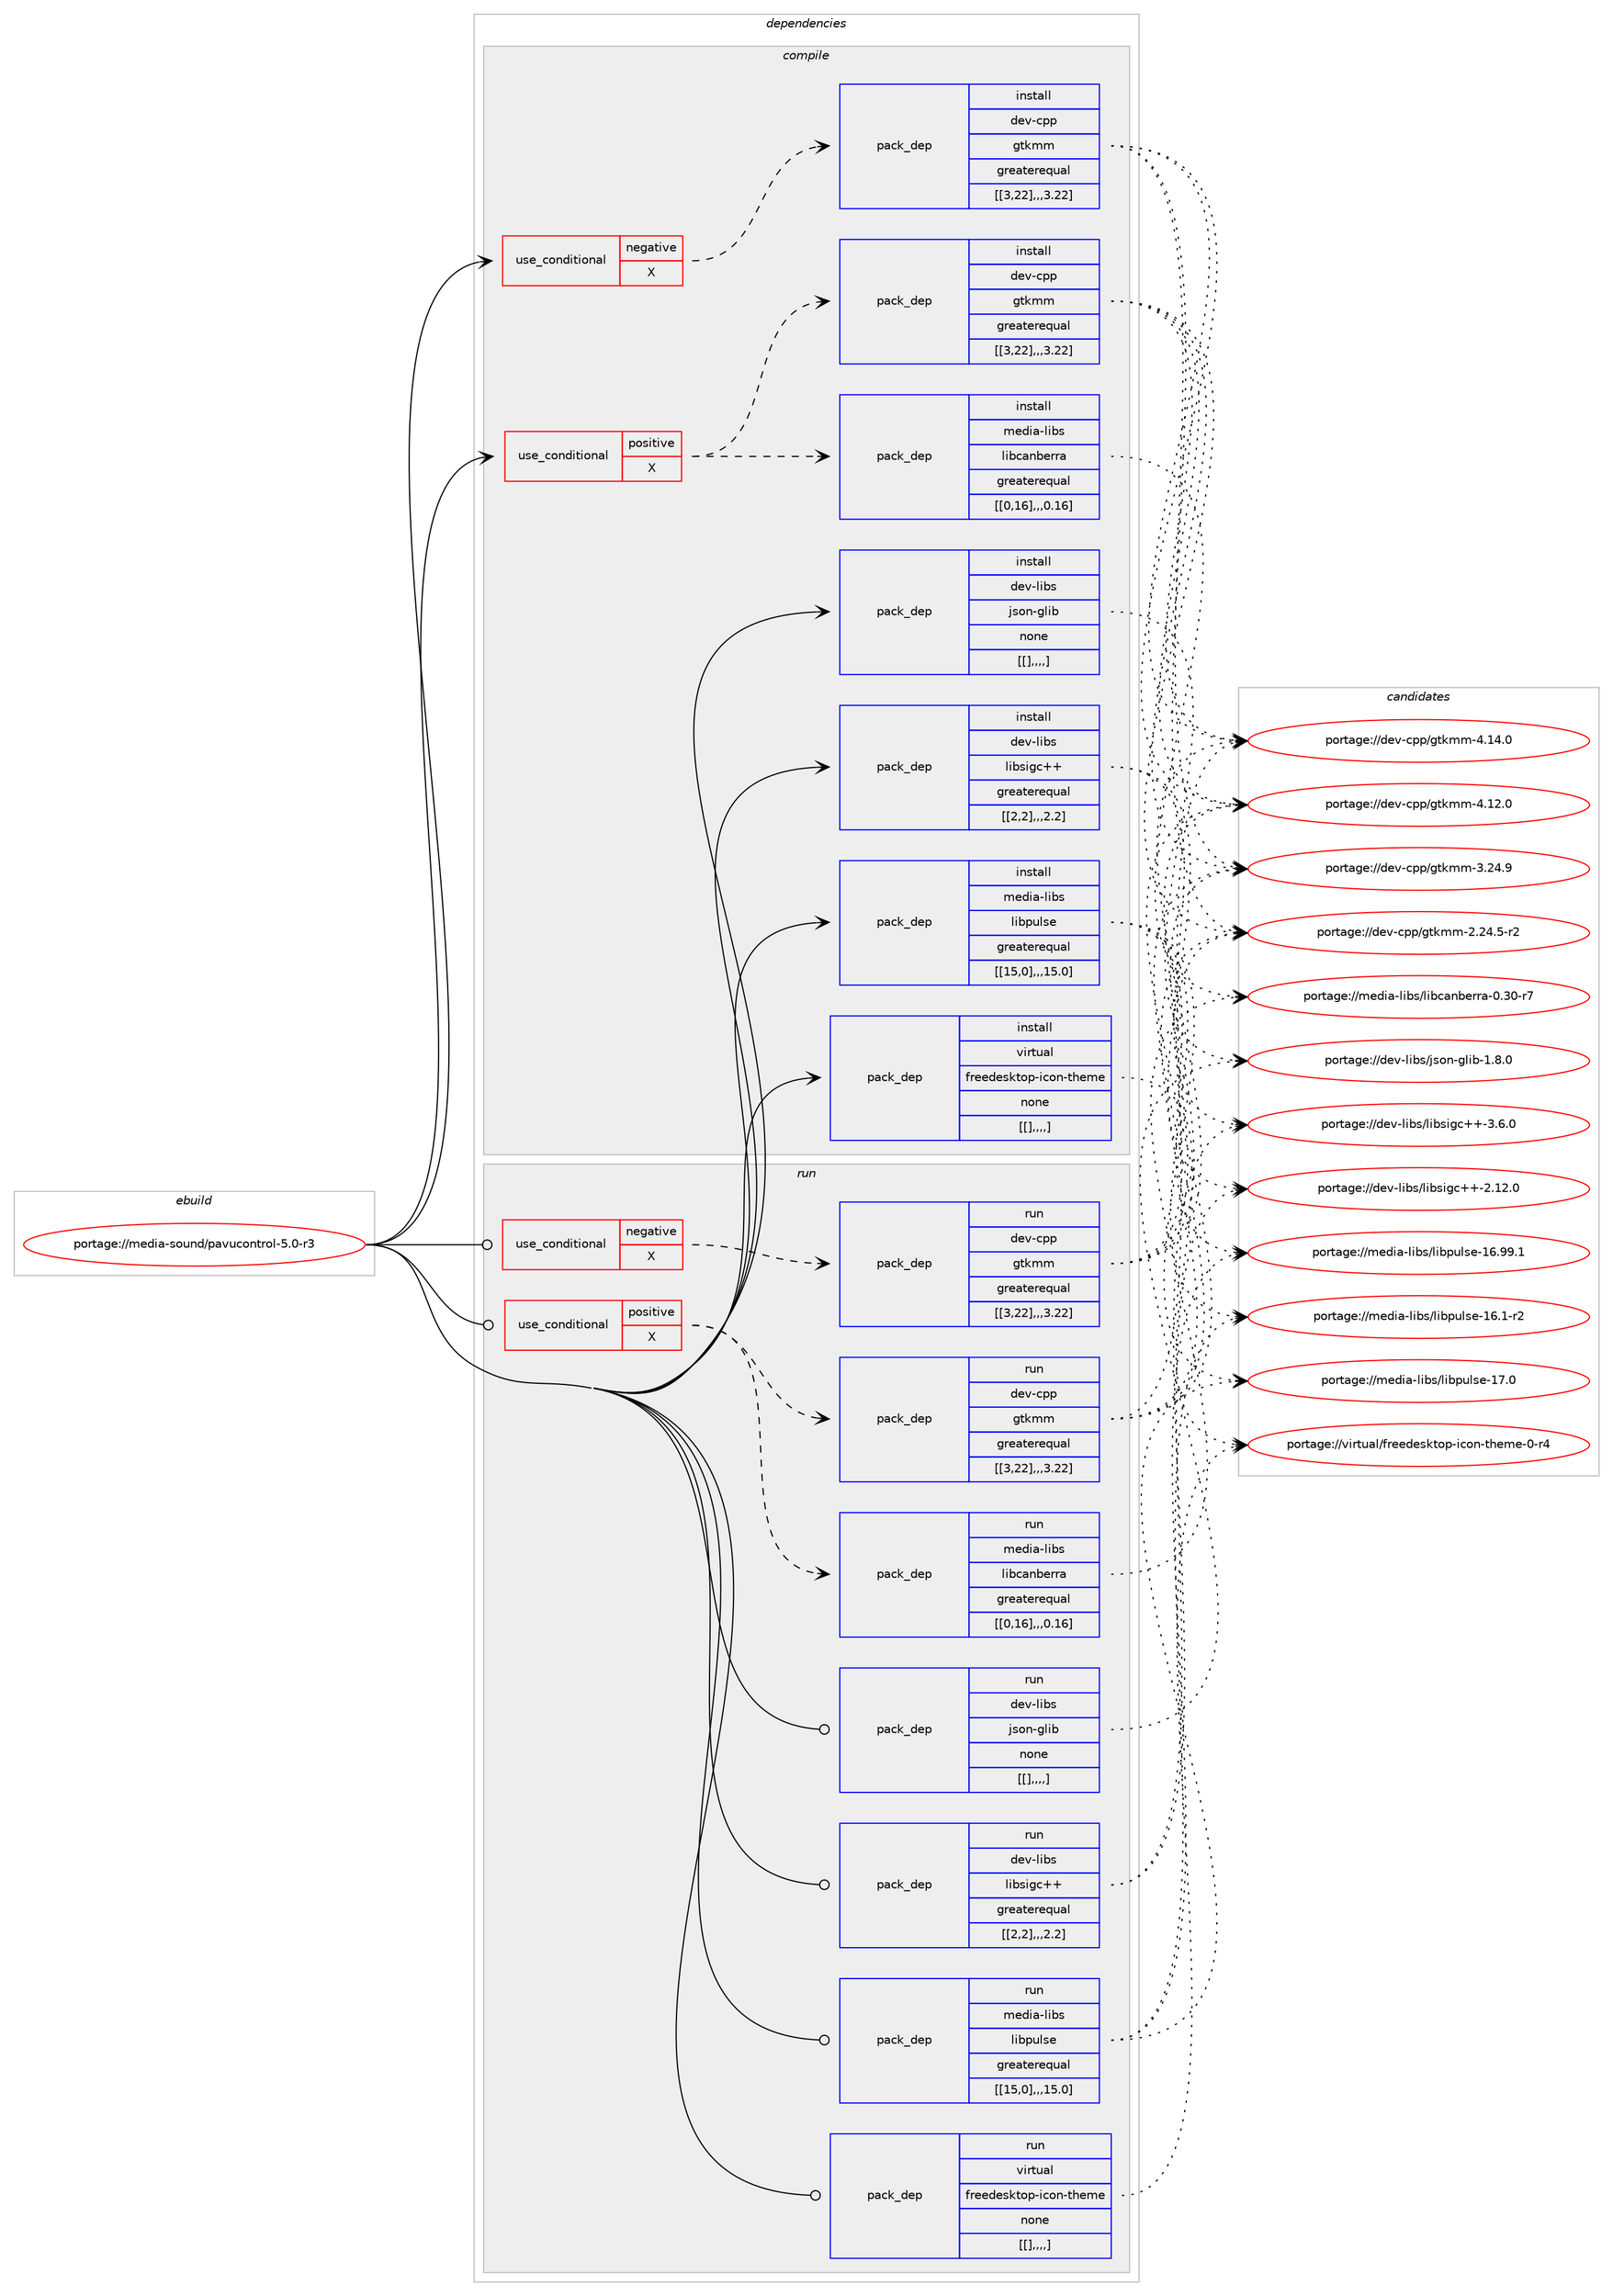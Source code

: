 digraph prolog {

# *************
# Graph options
# *************

newrank=true;
concentrate=true;
compound=true;
graph [rankdir=LR,fontname=Helvetica,fontsize=10,ranksep=1.5];#, ranksep=2.5, nodesep=0.2];
edge  [arrowhead=vee];
node  [fontname=Helvetica,fontsize=10];

# **********
# The ebuild
# **********

subgraph cluster_leftcol {
color=gray;
label=<<i>ebuild</i>>;
id [label="portage://media-sound/pavucontrol-5.0-r3", color=red, width=4, href="../media-sound/pavucontrol-5.0-r3.svg"];
}

# ****************
# The dependencies
# ****************

subgraph cluster_midcol {
color=gray;
label=<<i>dependencies</i>>;
subgraph cluster_compile {
fillcolor="#eeeeee";
style=filled;
label=<<i>compile</i>>;
subgraph cond84801 {
dependency336057 [label=<<TABLE BORDER="0" CELLBORDER="1" CELLSPACING="0" CELLPADDING="4"><TR><TD ROWSPAN="3" CELLPADDING="10">use_conditional</TD></TR><TR><TD>negative</TD></TR><TR><TD>X</TD></TR></TABLE>>, shape=none, color=red];
subgraph pack248616 {
dependency336058 [label=<<TABLE BORDER="0" CELLBORDER="1" CELLSPACING="0" CELLPADDING="4" WIDTH="220"><TR><TD ROWSPAN="6" CELLPADDING="30">pack_dep</TD></TR><TR><TD WIDTH="110">install</TD></TR><TR><TD>dev-cpp</TD></TR><TR><TD>gtkmm</TD></TR><TR><TD>greaterequal</TD></TR><TR><TD>[[3,22],,,3.22]</TD></TR></TABLE>>, shape=none, color=blue];
}
dependency336057:e -> dependency336058:w [weight=20,style="dashed",arrowhead="vee"];
}
id:e -> dependency336057:w [weight=20,style="solid",arrowhead="vee"];
subgraph cond84802 {
dependency336059 [label=<<TABLE BORDER="0" CELLBORDER="1" CELLSPACING="0" CELLPADDING="4"><TR><TD ROWSPAN="3" CELLPADDING="10">use_conditional</TD></TR><TR><TD>positive</TD></TR><TR><TD>X</TD></TR></TABLE>>, shape=none, color=red];
subgraph pack248617 {
dependency336060 [label=<<TABLE BORDER="0" CELLBORDER="1" CELLSPACING="0" CELLPADDING="4" WIDTH="220"><TR><TD ROWSPAN="6" CELLPADDING="30">pack_dep</TD></TR><TR><TD WIDTH="110">install</TD></TR><TR><TD>dev-cpp</TD></TR><TR><TD>gtkmm</TD></TR><TR><TD>greaterequal</TD></TR><TR><TD>[[3,22],,,3.22]</TD></TR></TABLE>>, shape=none, color=blue];
}
dependency336059:e -> dependency336060:w [weight=20,style="dashed",arrowhead="vee"];
subgraph pack248618 {
dependency336061 [label=<<TABLE BORDER="0" CELLBORDER="1" CELLSPACING="0" CELLPADDING="4" WIDTH="220"><TR><TD ROWSPAN="6" CELLPADDING="30">pack_dep</TD></TR><TR><TD WIDTH="110">install</TD></TR><TR><TD>media-libs</TD></TR><TR><TD>libcanberra</TD></TR><TR><TD>greaterequal</TD></TR><TR><TD>[[0,16],,,0.16]</TD></TR></TABLE>>, shape=none, color=blue];
}
dependency336059:e -> dependency336061:w [weight=20,style="dashed",arrowhead="vee"];
}
id:e -> dependency336059:w [weight=20,style="solid",arrowhead="vee"];
subgraph pack248619 {
dependency336062 [label=<<TABLE BORDER="0" CELLBORDER="1" CELLSPACING="0" CELLPADDING="4" WIDTH="220"><TR><TD ROWSPAN="6" CELLPADDING="30">pack_dep</TD></TR><TR><TD WIDTH="110">install</TD></TR><TR><TD>dev-libs</TD></TR><TR><TD>json-glib</TD></TR><TR><TD>none</TD></TR><TR><TD>[[],,,,]</TD></TR></TABLE>>, shape=none, color=blue];
}
id:e -> dependency336062:w [weight=20,style="solid",arrowhead="vee"];
subgraph pack248620 {
dependency336063 [label=<<TABLE BORDER="0" CELLBORDER="1" CELLSPACING="0" CELLPADDING="4" WIDTH="220"><TR><TD ROWSPAN="6" CELLPADDING="30">pack_dep</TD></TR><TR><TD WIDTH="110">install</TD></TR><TR><TD>dev-libs</TD></TR><TR><TD>libsigc++</TD></TR><TR><TD>greaterequal</TD></TR><TR><TD>[[2,2],,,2.2]</TD></TR></TABLE>>, shape=none, color=blue];
}
id:e -> dependency336063:w [weight=20,style="solid",arrowhead="vee"];
subgraph pack248621 {
dependency336064 [label=<<TABLE BORDER="0" CELLBORDER="1" CELLSPACING="0" CELLPADDING="4" WIDTH="220"><TR><TD ROWSPAN="6" CELLPADDING="30">pack_dep</TD></TR><TR><TD WIDTH="110">install</TD></TR><TR><TD>media-libs</TD></TR><TR><TD>libpulse</TD></TR><TR><TD>greaterequal</TD></TR><TR><TD>[[15,0],,,15.0]</TD></TR></TABLE>>, shape=none, color=blue];
}
id:e -> dependency336064:w [weight=20,style="solid",arrowhead="vee"];
subgraph pack248622 {
dependency336065 [label=<<TABLE BORDER="0" CELLBORDER="1" CELLSPACING="0" CELLPADDING="4" WIDTH="220"><TR><TD ROWSPAN="6" CELLPADDING="30">pack_dep</TD></TR><TR><TD WIDTH="110">install</TD></TR><TR><TD>virtual</TD></TR><TR><TD>freedesktop-icon-theme</TD></TR><TR><TD>none</TD></TR><TR><TD>[[],,,,]</TD></TR></TABLE>>, shape=none, color=blue];
}
id:e -> dependency336065:w [weight=20,style="solid",arrowhead="vee"];
}
subgraph cluster_compileandrun {
fillcolor="#eeeeee";
style=filled;
label=<<i>compile and run</i>>;
}
subgraph cluster_run {
fillcolor="#eeeeee";
style=filled;
label=<<i>run</i>>;
subgraph cond84803 {
dependency336066 [label=<<TABLE BORDER="0" CELLBORDER="1" CELLSPACING="0" CELLPADDING="4"><TR><TD ROWSPAN="3" CELLPADDING="10">use_conditional</TD></TR><TR><TD>negative</TD></TR><TR><TD>X</TD></TR></TABLE>>, shape=none, color=red];
subgraph pack248623 {
dependency336067 [label=<<TABLE BORDER="0" CELLBORDER="1" CELLSPACING="0" CELLPADDING="4" WIDTH="220"><TR><TD ROWSPAN="6" CELLPADDING="30">pack_dep</TD></TR><TR><TD WIDTH="110">run</TD></TR><TR><TD>dev-cpp</TD></TR><TR><TD>gtkmm</TD></TR><TR><TD>greaterequal</TD></TR><TR><TD>[[3,22],,,3.22]</TD></TR></TABLE>>, shape=none, color=blue];
}
dependency336066:e -> dependency336067:w [weight=20,style="dashed",arrowhead="vee"];
}
id:e -> dependency336066:w [weight=20,style="solid",arrowhead="odot"];
subgraph cond84804 {
dependency336068 [label=<<TABLE BORDER="0" CELLBORDER="1" CELLSPACING="0" CELLPADDING="4"><TR><TD ROWSPAN="3" CELLPADDING="10">use_conditional</TD></TR><TR><TD>positive</TD></TR><TR><TD>X</TD></TR></TABLE>>, shape=none, color=red];
subgraph pack248624 {
dependency336069 [label=<<TABLE BORDER="0" CELLBORDER="1" CELLSPACING="0" CELLPADDING="4" WIDTH="220"><TR><TD ROWSPAN="6" CELLPADDING="30">pack_dep</TD></TR><TR><TD WIDTH="110">run</TD></TR><TR><TD>dev-cpp</TD></TR><TR><TD>gtkmm</TD></TR><TR><TD>greaterequal</TD></TR><TR><TD>[[3,22],,,3.22]</TD></TR></TABLE>>, shape=none, color=blue];
}
dependency336068:e -> dependency336069:w [weight=20,style="dashed",arrowhead="vee"];
subgraph pack248625 {
dependency336070 [label=<<TABLE BORDER="0" CELLBORDER="1" CELLSPACING="0" CELLPADDING="4" WIDTH="220"><TR><TD ROWSPAN="6" CELLPADDING="30">pack_dep</TD></TR><TR><TD WIDTH="110">run</TD></TR><TR><TD>media-libs</TD></TR><TR><TD>libcanberra</TD></TR><TR><TD>greaterequal</TD></TR><TR><TD>[[0,16],,,0.16]</TD></TR></TABLE>>, shape=none, color=blue];
}
dependency336068:e -> dependency336070:w [weight=20,style="dashed",arrowhead="vee"];
}
id:e -> dependency336068:w [weight=20,style="solid",arrowhead="odot"];
subgraph pack248626 {
dependency336071 [label=<<TABLE BORDER="0" CELLBORDER="1" CELLSPACING="0" CELLPADDING="4" WIDTH="220"><TR><TD ROWSPAN="6" CELLPADDING="30">pack_dep</TD></TR><TR><TD WIDTH="110">run</TD></TR><TR><TD>dev-libs</TD></TR><TR><TD>json-glib</TD></TR><TR><TD>none</TD></TR><TR><TD>[[],,,,]</TD></TR></TABLE>>, shape=none, color=blue];
}
id:e -> dependency336071:w [weight=20,style="solid",arrowhead="odot"];
subgraph pack248627 {
dependency336072 [label=<<TABLE BORDER="0" CELLBORDER="1" CELLSPACING="0" CELLPADDING="4" WIDTH="220"><TR><TD ROWSPAN="6" CELLPADDING="30">pack_dep</TD></TR><TR><TD WIDTH="110">run</TD></TR><TR><TD>dev-libs</TD></TR><TR><TD>libsigc++</TD></TR><TR><TD>greaterequal</TD></TR><TR><TD>[[2,2],,,2.2]</TD></TR></TABLE>>, shape=none, color=blue];
}
id:e -> dependency336072:w [weight=20,style="solid",arrowhead="odot"];
subgraph pack248628 {
dependency336073 [label=<<TABLE BORDER="0" CELLBORDER="1" CELLSPACING="0" CELLPADDING="4" WIDTH="220"><TR><TD ROWSPAN="6" CELLPADDING="30">pack_dep</TD></TR><TR><TD WIDTH="110">run</TD></TR><TR><TD>media-libs</TD></TR><TR><TD>libpulse</TD></TR><TR><TD>greaterequal</TD></TR><TR><TD>[[15,0],,,15.0]</TD></TR></TABLE>>, shape=none, color=blue];
}
id:e -> dependency336073:w [weight=20,style="solid",arrowhead="odot"];
subgraph pack248629 {
dependency336074 [label=<<TABLE BORDER="0" CELLBORDER="1" CELLSPACING="0" CELLPADDING="4" WIDTH="220"><TR><TD ROWSPAN="6" CELLPADDING="30">pack_dep</TD></TR><TR><TD WIDTH="110">run</TD></TR><TR><TD>virtual</TD></TR><TR><TD>freedesktop-icon-theme</TD></TR><TR><TD>none</TD></TR><TR><TD>[[],,,,]</TD></TR></TABLE>>, shape=none, color=blue];
}
id:e -> dependency336074:w [weight=20,style="solid",arrowhead="odot"];
}
}

# **************
# The candidates
# **************

subgraph cluster_choices {
rank=same;
color=gray;
label=<<i>candidates</i>>;

subgraph choice248616 {
color=black;
nodesep=1;
choice10010111845991121124710311610710910945524649524648 [label="portage://dev-cpp/gtkmm-4.14.0", color=red, width=4,href="../dev-cpp/gtkmm-4.14.0.svg"];
choice10010111845991121124710311610710910945524649504648 [label="portage://dev-cpp/gtkmm-4.12.0", color=red, width=4,href="../dev-cpp/gtkmm-4.12.0.svg"];
choice10010111845991121124710311610710910945514650524657 [label="portage://dev-cpp/gtkmm-3.24.9", color=red, width=4,href="../dev-cpp/gtkmm-3.24.9.svg"];
choice100101118459911211247103116107109109455046505246534511450 [label="portage://dev-cpp/gtkmm-2.24.5-r2", color=red, width=4,href="../dev-cpp/gtkmm-2.24.5-r2.svg"];
dependency336058:e -> choice10010111845991121124710311610710910945524649524648:w [style=dotted,weight="100"];
dependency336058:e -> choice10010111845991121124710311610710910945524649504648:w [style=dotted,weight="100"];
dependency336058:e -> choice10010111845991121124710311610710910945514650524657:w [style=dotted,weight="100"];
dependency336058:e -> choice100101118459911211247103116107109109455046505246534511450:w [style=dotted,weight="100"];
}
subgraph choice248617 {
color=black;
nodesep=1;
choice10010111845991121124710311610710910945524649524648 [label="portage://dev-cpp/gtkmm-4.14.0", color=red, width=4,href="../dev-cpp/gtkmm-4.14.0.svg"];
choice10010111845991121124710311610710910945524649504648 [label="portage://dev-cpp/gtkmm-4.12.0", color=red, width=4,href="../dev-cpp/gtkmm-4.12.0.svg"];
choice10010111845991121124710311610710910945514650524657 [label="portage://dev-cpp/gtkmm-3.24.9", color=red, width=4,href="../dev-cpp/gtkmm-3.24.9.svg"];
choice100101118459911211247103116107109109455046505246534511450 [label="portage://dev-cpp/gtkmm-2.24.5-r2", color=red, width=4,href="../dev-cpp/gtkmm-2.24.5-r2.svg"];
dependency336060:e -> choice10010111845991121124710311610710910945524649524648:w [style=dotted,weight="100"];
dependency336060:e -> choice10010111845991121124710311610710910945524649504648:w [style=dotted,weight="100"];
dependency336060:e -> choice10010111845991121124710311610710910945514650524657:w [style=dotted,weight="100"];
dependency336060:e -> choice100101118459911211247103116107109109455046505246534511450:w [style=dotted,weight="100"];
}
subgraph choice248618 {
color=black;
nodesep=1;
choice10910110010597451081059811547108105989997110981011141149745484651484511455 [label="portage://media-libs/libcanberra-0.30-r7", color=red, width=4,href="../media-libs/libcanberra-0.30-r7.svg"];
dependency336061:e -> choice10910110010597451081059811547108105989997110981011141149745484651484511455:w [style=dotted,weight="100"];
}
subgraph choice248619 {
color=black;
nodesep=1;
choice1001011184510810598115471061151111104510310810598454946564648 [label="portage://dev-libs/json-glib-1.8.0", color=red, width=4,href="../dev-libs/json-glib-1.8.0.svg"];
dependency336062:e -> choice1001011184510810598115471061151111104510310810598454946564648:w [style=dotted,weight="100"];
}
subgraph choice248620 {
color=black;
nodesep=1;
choice10010111845108105981154710810598115105103994343455146544648 [label="portage://dev-libs/libsigc++-3.6.0", color=red, width=4,href="../dev-libs/libsigc++-3.6.0.svg"];
choice1001011184510810598115471081059811510510399434345504649504648 [label="portage://dev-libs/libsigc++-2.12.0", color=red, width=4,href="../dev-libs/libsigc++-2.12.0.svg"];
dependency336063:e -> choice10010111845108105981154710810598115105103994343455146544648:w [style=dotted,weight="100"];
dependency336063:e -> choice1001011184510810598115471081059811510510399434345504649504648:w [style=dotted,weight="100"];
}
subgraph choice248621 {
color=black;
nodesep=1;
choice10910110010597451081059811547108105981121171081151014549554648 [label="portage://media-libs/libpulse-17.0", color=red, width=4,href="../media-libs/libpulse-17.0.svg"];
choice10910110010597451081059811547108105981121171081151014549544657574649 [label="portage://media-libs/libpulse-16.99.1", color=red, width=4,href="../media-libs/libpulse-16.99.1.svg"];
choice109101100105974510810598115471081059811211710811510145495446494511450 [label="portage://media-libs/libpulse-16.1-r2", color=red, width=4,href="../media-libs/libpulse-16.1-r2.svg"];
dependency336064:e -> choice10910110010597451081059811547108105981121171081151014549554648:w [style=dotted,weight="100"];
dependency336064:e -> choice10910110010597451081059811547108105981121171081151014549544657574649:w [style=dotted,weight="100"];
dependency336064:e -> choice109101100105974510810598115471081059811211710811510145495446494511450:w [style=dotted,weight="100"];
}
subgraph choice248622 {
color=black;
nodesep=1;
choice118105114116117971084710211410110110010111510711611111245105991111104511610410110910145484511452 [label="portage://virtual/freedesktop-icon-theme-0-r4", color=red, width=4,href="../virtual/freedesktop-icon-theme-0-r4.svg"];
dependency336065:e -> choice118105114116117971084710211410110110010111510711611111245105991111104511610410110910145484511452:w [style=dotted,weight="100"];
}
subgraph choice248623 {
color=black;
nodesep=1;
choice10010111845991121124710311610710910945524649524648 [label="portage://dev-cpp/gtkmm-4.14.0", color=red, width=4,href="../dev-cpp/gtkmm-4.14.0.svg"];
choice10010111845991121124710311610710910945524649504648 [label="portage://dev-cpp/gtkmm-4.12.0", color=red, width=4,href="../dev-cpp/gtkmm-4.12.0.svg"];
choice10010111845991121124710311610710910945514650524657 [label="portage://dev-cpp/gtkmm-3.24.9", color=red, width=4,href="../dev-cpp/gtkmm-3.24.9.svg"];
choice100101118459911211247103116107109109455046505246534511450 [label="portage://dev-cpp/gtkmm-2.24.5-r2", color=red, width=4,href="../dev-cpp/gtkmm-2.24.5-r2.svg"];
dependency336067:e -> choice10010111845991121124710311610710910945524649524648:w [style=dotted,weight="100"];
dependency336067:e -> choice10010111845991121124710311610710910945524649504648:w [style=dotted,weight="100"];
dependency336067:e -> choice10010111845991121124710311610710910945514650524657:w [style=dotted,weight="100"];
dependency336067:e -> choice100101118459911211247103116107109109455046505246534511450:w [style=dotted,weight="100"];
}
subgraph choice248624 {
color=black;
nodesep=1;
choice10010111845991121124710311610710910945524649524648 [label="portage://dev-cpp/gtkmm-4.14.0", color=red, width=4,href="../dev-cpp/gtkmm-4.14.0.svg"];
choice10010111845991121124710311610710910945524649504648 [label="portage://dev-cpp/gtkmm-4.12.0", color=red, width=4,href="../dev-cpp/gtkmm-4.12.0.svg"];
choice10010111845991121124710311610710910945514650524657 [label="portage://dev-cpp/gtkmm-3.24.9", color=red, width=4,href="../dev-cpp/gtkmm-3.24.9.svg"];
choice100101118459911211247103116107109109455046505246534511450 [label="portage://dev-cpp/gtkmm-2.24.5-r2", color=red, width=4,href="../dev-cpp/gtkmm-2.24.5-r2.svg"];
dependency336069:e -> choice10010111845991121124710311610710910945524649524648:w [style=dotted,weight="100"];
dependency336069:e -> choice10010111845991121124710311610710910945524649504648:w [style=dotted,weight="100"];
dependency336069:e -> choice10010111845991121124710311610710910945514650524657:w [style=dotted,weight="100"];
dependency336069:e -> choice100101118459911211247103116107109109455046505246534511450:w [style=dotted,weight="100"];
}
subgraph choice248625 {
color=black;
nodesep=1;
choice10910110010597451081059811547108105989997110981011141149745484651484511455 [label="portage://media-libs/libcanberra-0.30-r7", color=red, width=4,href="../media-libs/libcanberra-0.30-r7.svg"];
dependency336070:e -> choice10910110010597451081059811547108105989997110981011141149745484651484511455:w [style=dotted,weight="100"];
}
subgraph choice248626 {
color=black;
nodesep=1;
choice1001011184510810598115471061151111104510310810598454946564648 [label="portage://dev-libs/json-glib-1.8.0", color=red, width=4,href="../dev-libs/json-glib-1.8.0.svg"];
dependency336071:e -> choice1001011184510810598115471061151111104510310810598454946564648:w [style=dotted,weight="100"];
}
subgraph choice248627 {
color=black;
nodesep=1;
choice10010111845108105981154710810598115105103994343455146544648 [label="portage://dev-libs/libsigc++-3.6.0", color=red, width=4,href="../dev-libs/libsigc++-3.6.0.svg"];
choice1001011184510810598115471081059811510510399434345504649504648 [label="portage://dev-libs/libsigc++-2.12.0", color=red, width=4,href="../dev-libs/libsigc++-2.12.0.svg"];
dependency336072:e -> choice10010111845108105981154710810598115105103994343455146544648:w [style=dotted,weight="100"];
dependency336072:e -> choice1001011184510810598115471081059811510510399434345504649504648:w [style=dotted,weight="100"];
}
subgraph choice248628 {
color=black;
nodesep=1;
choice10910110010597451081059811547108105981121171081151014549554648 [label="portage://media-libs/libpulse-17.0", color=red, width=4,href="../media-libs/libpulse-17.0.svg"];
choice10910110010597451081059811547108105981121171081151014549544657574649 [label="portage://media-libs/libpulse-16.99.1", color=red, width=4,href="../media-libs/libpulse-16.99.1.svg"];
choice109101100105974510810598115471081059811211710811510145495446494511450 [label="portage://media-libs/libpulse-16.1-r2", color=red, width=4,href="../media-libs/libpulse-16.1-r2.svg"];
dependency336073:e -> choice10910110010597451081059811547108105981121171081151014549554648:w [style=dotted,weight="100"];
dependency336073:e -> choice10910110010597451081059811547108105981121171081151014549544657574649:w [style=dotted,weight="100"];
dependency336073:e -> choice109101100105974510810598115471081059811211710811510145495446494511450:w [style=dotted,weight="100"];
}
subgraph choice248629 {
color=black;
nodesep=1;
choice118105114116117971084710211410110110010111510711611111245105991111104511610410110910145484511452 [label="portage://virtual/freedesktop-icon-theme-0-r4", color=red, width=4,href="../virtual/freedesktop-icon-theme-0-r4.svg"];
dependency336074:e -> choice118105114116117971084710211410110110010111510711611111245105991111104511610410110910145484511452:w [style=dotted,weight="100"];
}
}

}
